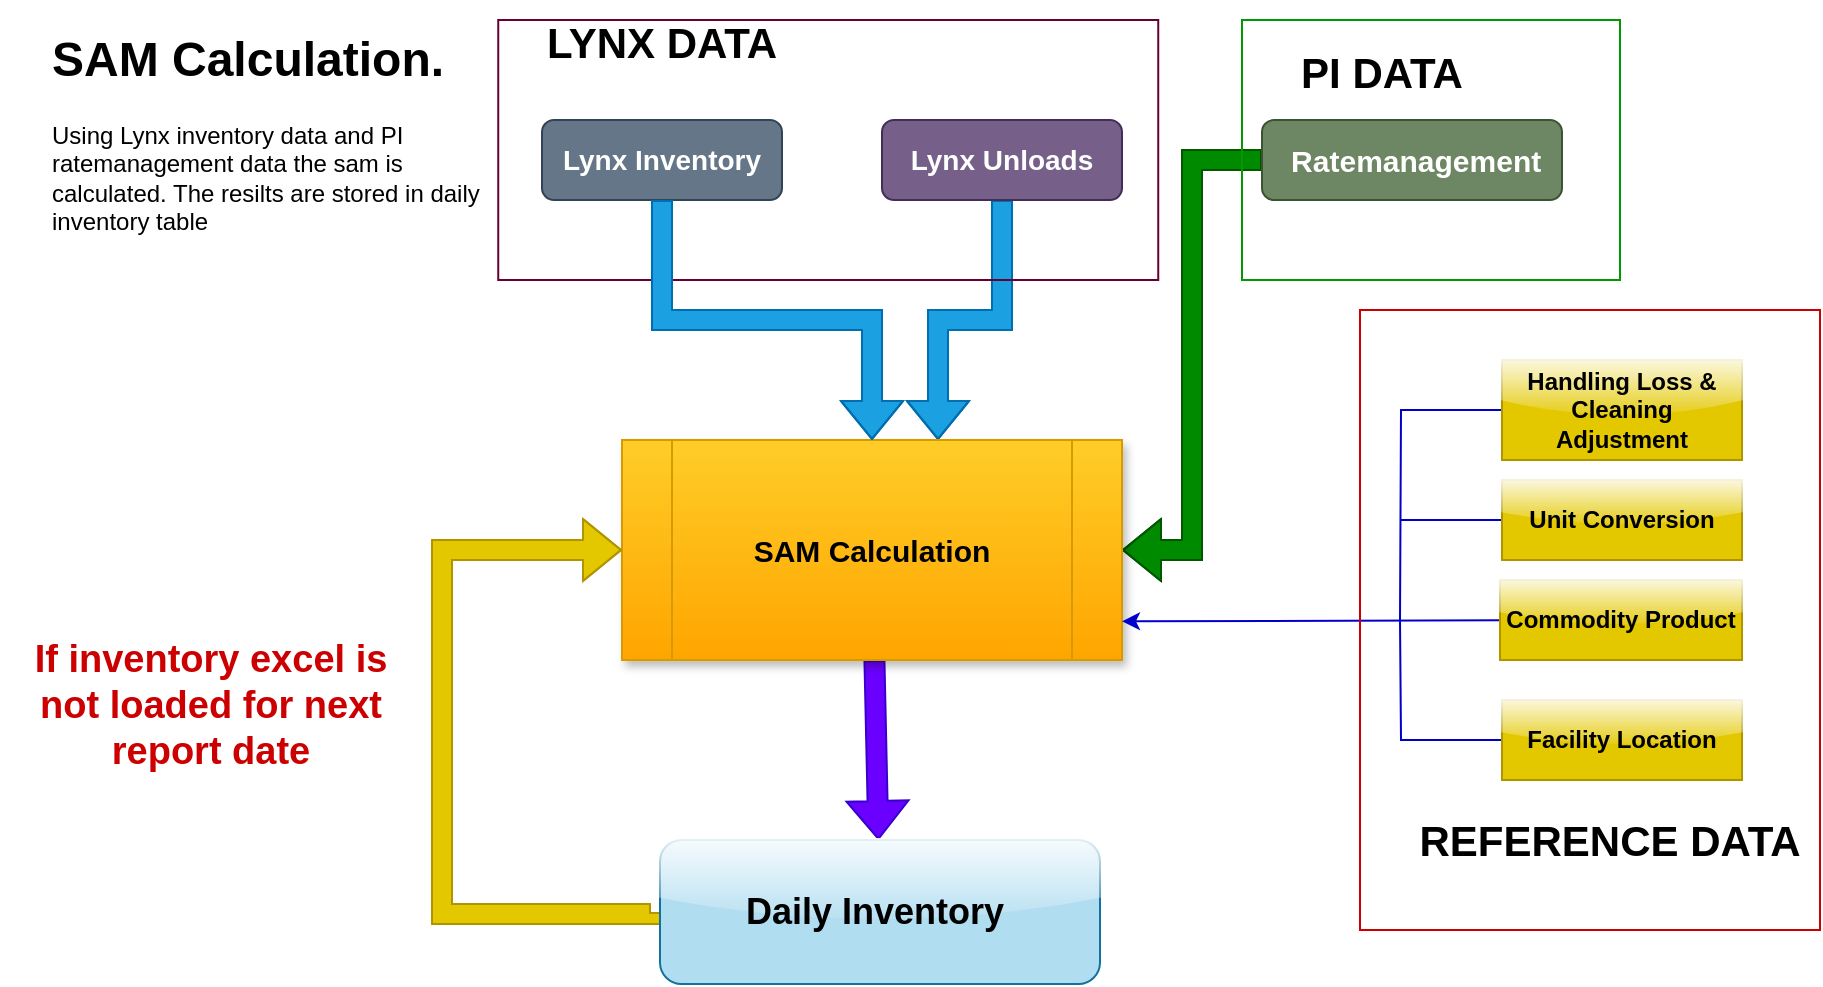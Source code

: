 <mxfile version="12.4.9" type="github"><diagram id="C5RBs43oDa-KdzZeNtuy" name="Page-1"><mxGraphModel dx="1935" dy="627" grid="1" gridSize="10" guides="1" tooltips="1" connect="1" arrows="1" fold="1" page="1" pageScale="1" pageWidth="827" pageHeight="1169" math="0" shadow="0"><root><mxCell id="WIyWlLk6GJQsqaUBKTNV-0"/><mxCell id="WIyWlLk6GJQsqaUBKTNV-1" parent="WIyWlLk6GJQsqaUBKTNV-0"/><mxCell id="WIyWlLk6GJQsqaUBKTNV-3" value="&lt;b&gt;&lt;font style=&quot;font-size: 14px&quot;&gt;Lynx Inventory&lt;/font&gt;&lt;/b&gt;" style="rounded=1;whiteSpace=wrap;html=1;fontSize=12;glass=0;strokeWidth=1;shadow=0;fillColor=#647687;strokeColor=#314354;fontColor=#ffffff;" parent="WIyWlLk6GJQsqaUBKTNV-1" vertex="1"><mxGeometry x="21" y="141" width="120" height="40" as="geometry"/></mxCell><mxCell id="HgL0faMALaCwPU1C9K9T-12" style="edgeStyle=orthogonalEdgeStyle;rounded=0;orthogonalLoop=1;jettySize=auto;html=1;exitX=0.5;exitY=1;exitDx=0;exitDy=0;strokeColor=#006EAF;shape=flexArrow;fillColor=#1ba1e2;entryX=0.632;entryY=0;entryDx=0;entryDy=0;entryPerimeter=0;" edge="1" parent="WIyWlLk6GJQsqaUBKTNV-1" source="HgL0faMALaCwPU1C9K9T-2" target="HgL0faMALaCwPU1C9K9T-8"><mxGeometry relative="1" as="geometry"><mxPoint x="191" y="301" as="targetPoint"/></mxGeometry></mxCell><mxCell id="HgL0faMALaCwPU1C9K9T-2" value="&lt;b&gt;&lt;font style=&quot;font-size: 14px&quot;&gt;Lynx Unloads&lt;/font&gt;&lt;/b&gt;" style="rounded=1;whiteSpace=wrap;html=1;fillColor=#76608a;strokeColor=#432D57;fontColor=#ffffff;" vertex="1" parent="WIyWlLk6GJQsqaUBKTNV-1"><mxGeometry x="191" y="141" width="120" height="40" as="geometry"/></mxCell><mxCell id="HgL0faMALaCwPU1C9K9T-13" style="edgeStyle=orthogonalEdgeStyle;rounded=0;orthogonalLoop=1;jettySize=auto;html=1;entryX=1;entryY=0.5;entryDx=0;entryDy=0;strokeColor=#005700;shape=flexArrow;fillColor=#008a00;" edge="1" parent="WIyWlLk6GJQsqaUBKTNV-1" source="HgL0faMALaCwPU1C9K9T-3" target="HgL0faMALaCwPU1C9K9T-8"><mxGeometry relative="1" as="geometry"/></mxCell><mxCell id="HgL0faMALaCwPU1C9K9T-3" value="&lt;b&gt;&lt;font style=&quot;font-size: 15px&quot;&gt;&amp;nbsp;Ratemanagement&lt;/font&gt;&lt;/b&gt;" style="rounded=1;whiteSpace=wrap;html=1;fillColor=#6d8764;strokeColor=#3A5431;fontColor=#ffffff;" vertex="1" parent="WIyWlLk6GJQsqaUBKTNV-1"><mxGeometry x="381" y="141" width="150" height="40" as="geometry"/></mxCell><mxCell id="HgL0faMALaCwPU1C9K9T-47" value="" style="shape=flexArrow;rounded=0;orthogonalLoop=1;jettySize=auto;html=1;strokeColor=#3700CC;fillColor=#6a00ff;" edge="1" parent="WIyWlLk6GJQsqaUBKTNV-1" source="HgL0faMALaCwPU1C9K9T-8" target="HgL0faMALaCwPU1C9K9T-18"><mxGeometry relative="1" as="geometry"/></mxCell><mxCell id="HgL0faMALaCwPU1C9K9T-8" value="&lt;b&gt;&lt;font style=&quot;font-size: 15px&quot;&gt;SAM Calculation&lt;/font&gt;&lt;/b&gt;" style="shape=process;whiteSpace=wrap;html=1;backgroundOutline=1;rounded=0;shadow=1;glass=0;comic=0;fillColor=#ffcd28;strokeColor=#d79b00;gradientColor=#ffa500;" vertex="1" parent="WIyWlLk6GJQsqaUBKTNV-1"><mxGeometry x="61" y="301" width="250" height="110" as="geometry"/></mxCell><mxCell id="HgL0faMALaCwPU1C9K9T-17" value="&lt;h1&gt;SAM Calculation.&lt;/h1&gt;&lt;div&gt;Using Lynx inventory data and PI ratemanagement data the sam is calculated. The resilts are stored in daily inventory table&amp;nbsp;&lt;/div&gt;" style="text;html=1;strokeColor=none;fillColor=none;spacing=5;spacingTop=-20;whiteSpace=wrap;overflow=hidden;rounded=0;shadow=0;glass=1;comic=0;" vertex="1" parent="WIyWlLk6GJQsqaUBKTNV-1"><mxGeometry x="-229" y="91" width="230" height="140" as="geometry"/></mxCell><mxCell id="HgL0faMALaCwPU1C9K9T-27" style="edgeStyle=orthogonalEdgeStyle;rounded=0;orthogonalLoop=1;jettySize=auto;html=1;exitX=0;exitY=0.5;exitDx=0;exitDy=0;entryX=0;entryY=0.5;entryDx=0;entryDy=0;strokeColor=#B09500;shape=flexArrow;fillColor=#e3c800;" edge="1" parent="WIyWlLk6GJQsqaUBKTNV-1" source="HgL0faMALaCwPU1C9K9T-18" target="HgL0faMALaCwPU1C9K9T-8"><mxGeometry relative="1" as="geometry"><Array as="points"><mxPoint x="-29" y="538"/><mxPoint x="-29" y="356"/></Array></mxGeometry></mxCell><mxCell id="HgL0faMALaCwPU1C9K9T-18" value="&lt;b&gt;&lt;font style=&quot;font-size: 18px&quot;&gt;Daily Inventory&amp;nbsp;&lt;/font&gt;&lt;/b&gt;" style="rounded=1;whiteSpace=wrap;html=1;shadow=0;glass=1;comic=0;strokeColor=#10739e;fillColor=#b1ddf0;" vertex="1" parent="WIyWlLk6GJQsqaUBKTNV-1"><mxGeometry x="80" y="501" width="220" height="72" as="geometry"/></mxCell><mxCell id="HgL0faMALaCwPU1C9K9T-62" style="rounded=0;orthogonalLoop=1;jettySize=auto;html=1;strokeColor=#0000CC;edgeStyle=orthogonalEdgeStyle;endArrow=none;endFill=0;" edge="1" parent="WIyWlLk6GJQsqaUBKTNV-1" source="HgL0faMALaCwPU1C9K9T-20"><mxGeometry relative="1" as="geometry"><mxPoint x="450" y="391" as="targetPoint"/></mxGeometry></mxCell><mxCell id="HgL0faMALaCwPU1C9K9T-20" value="&lt;b&gt;&lt;font color=&quot;#000000&quot;&gt;Handling Loss &amp;amp; Cleaning Adjustment&lt;/font&gt;&lt;/b&gt;" style="rounded=0;whiteSpace=wrap;html=1;shadow=0;glass=1;comic=0;strokeColor=#B09500;fillColor=#e3c800;fontColor=#ffffff;" vertex="1" parent="WIyWlLk6GJQsqaUBKTNV-1"><mxGeometry x="501" y="261" width="120" height="50" as="geometry"/></mxCell><mxCell id="HgL0faMALaCwPU1C9K9T-64" style="edgeStyle=orthogonalEdgeStyle;rounded=0;orthogonalLoop=1;jettySize=auto;html=1;strokeColor=#0000CC;endArrow=none;endFill=0;" edge="1" parent="WIyWlLk6GJQsqaUBKTNV-1" source="HgL0faMALaCwPU1C9K9T-21"><mxGeometry relative="1" as="geometry"><mxPoint x="450" y="341" as="targetPoint"/></mxGeometry></mxCell><mxCell id="HgL0faMALaCwPU1C9K9T-21" value="&lt;b&gt;&lt;font color=&quot;#000000&quot;&gt;Unit Conversion&lt;/font&gt;&lt;/b&gt;" style="rounded=0;whiteSpace=wrap;html=1;shadow=0;glass=1;comic=0;strokeColor=#B09500;fillColor=#e3c800;fontColor=#ffffff;" vertex="1" parent="WIyWlLk6GJQsqaUBKTNV-1"><mxGeometry x="501" y="321" width="120" height="40" as="geometry"/></mxCell><mxCell id="HgL0faMALaCwPU1C9K9T-55" style="edgeStyle=none;rounded=1;orthogonalLoop=1;jettySize=auto;html=1;entryX=1;entryY=0.824;entryDx=0;entryDy=0;entryPerimeter=0;strokeColor=#0000CC;" edge="1" parent="WIyWlLk6GJQsqaUBKTNV-1" source="HgL0faMALaCwPU1C9K9T-22" target="HgL0faMALaCwPU1C9K9T-8"><mxGeometry relative="1" as="geometry"/></mxCell><mxCell id="HgL0faMALaCwPU1C9K9T-22" value="&lt;b&gt;&lt;font color=&quot;#000000&quot;&gt;Commodity Product&lt;/font&gt;&lt;/b&gt;" style="rounded=0;whiteSpace=wrap;html=1;shadow=0;glass=1;comic=0;strokeColor=#B09500;fillColor=#e3c800;fontColor=#ffffff;" vertex="1" parent="WIyWlLk6GJQsqaUBKTNV-1"><mxGeometry x="500" y="371" width="121" height="40" as="geometry"/></mxCell><mxCell id="HgL0faMALaCwPU1C9K9T-63" style="edgeStyle=orthogonalEdgeStyle;rounded=0;orthogonalLoop=1;jettySize=auto;html=1;strokeColor=#0000CC;endArrow=none;endFill=0;" edge="1" parent="WIyWlLk6GJQsqaUBKTNV-1" source="HgL0faMALaCwPU1C9K9T-23"><mxGeometry relative="1" as="geometry"><mxPoint x="450" y="391" as="targetPoint"/></mxGeometry></mxCell><mxCell id="HgL0faMALaCwPU1C9K9T-23" value="&lt;b&gt;&lt;font color=&quot;#000000&quot;&gt;Facility Location&lt;/font&gt;&lt;/b&gt;" style="rounded=0;whiteSpace=wrap;html=1;shadow=0;glass=1;comic=0;strokeColor=#B09500;fillColor=#e3c800;fontColor=#ffffff;" vertex="1" parent="WIyWlLk6GJQsqaUBKTNV-1"><mxGeometry x="501" y="431" width="120" height="40" as="geometry"/></mxCell><mxCell id="HgL0faMALaCwPU1C9K9T-38" value="&lt;b&gt;&lt;font style=&quot;font-size: 21px&quot;&gt;PI DATA&lt;/font&gt;&lt;/b&gt;" style="text;html=1;strokeColor=none;fillColor=none;align=center;verticalAlign=middle;whiteSpace=wrap;rounded=0;shadow=0;glass=1;comic=0;" vertex="1" parent="WIyWlLk6GJQsqaUBKTNV-1"><mxGeometry x="381" y="101" width="120" height="32" as="geometry"/></mxCell><mxCell id="HgL0faMALaCwPU1C9K9T-39" value="&lt;b&gt;&lt;font style=&quot;font-size: 21px&quot;&gt;LYNX DATA&lt;/font&gt;&lt;/b&gt;&lt;span style=&quot;color: rgba(0 , 0 , 0 , 0) ; font-family: monospace ; font-size: 0px ; white-space: nowrap&quot;&gt;%3CmxGraphModel%3E%3Croot%3E%3CmxCell%20id%3D%220%22%2F%3E%3CmxCell%20id%3D%221%22%20parent%3D%220%22%2F%3E%3CmxCell%20id%3D%222%22%20value%3D%22%26lt%3Bb%26gt%3B%26lt%3Bfont%20style%3D%26quot%3Bfont-size%3A%2021px%26quot%3B%26gt%3BPI%20DATA%26lt%3B%2Ffont%26gt%3B%26lt%3B%2Fb%26gt%3B%22%20style%3D%22text%3Bhtml%3D1%3BstrokeColor%3Dnone%3BfillColor%3Dnone%3Balign%3Dcenter%3BverticalAlign%3Dmiddle%3BwhiteSpace%3Dwrap%3Brounded%3D0%3Bshadow%3D0%3Bglass%3D1%3Bcomic%3D0%3B%22%20vertex%3D%221%22%20parent%3D%221%22%3E%3CmxGeometry%20x%3D%22520%22%20y%3D%2240%22%20width%3D%22120%22%20height%3D%2232%22%20as%3D%22geometry%22%2F%3E%3C%2FmxCell%3E%3C%2Froot%3E%3C%2FmxGraphModel%3E&lt;/span&gt;" style="text;html=1;strokeColor=none;fillColor=none;align=center;verticalAlign=middle;whiteSpace=wrap;rounded=0;shadow=0;glass=1;comic=0;" vertex="1" parent="WIyWlLk6GJQsqaUBKTNV-1"><mxGeometry x="21" y="81" width="120" height="42" as="geometry"/></mxCell><mxCell id="HgL0faMALaCwPU1C9K9T-40" value="&lt;span style=&quot;font-size: 21px&quot;&gt;&lt;b&gt;REFERENCE DATA&lt;/b&gt;&lt;/span&gt;" style="text;html=1;strokeColor=none;fillColor=none;align=center;verticalAlign=middle;whiteSpace=wrap;rounded=0;shadow=0;glass=1;comic=0;" vertex="1" parent="WIyWlLk6GJQsqaUBKTNV-1"><mxGeometry x="450" y="480" width="210" height="42" as="geometry"/></mxCell><mxCell id="HgL0faMALaCwPU1C9K9T-42" value="" style="rounded=0;whiteSpace=wrap;html=1;shadow=0;glass=1;comic=0;strokeColor=#009900;fillColor=none;fontStyle=1" vertex="1" parent="WIyWlLk6GJQsqaUBKTNV-1"><mxGeometry x="371" y="91" width="189" height="130" as="geometry"/></mxCell><mxCell id="HgL0faMALaCwPU1C9K9T-43" value="" style="rounded=0;whiteSpace=wrap;html=1;shadow=0;glass=1;comic=0;strokeColor=#CC0000;fillColor=none;" vertex="1" parent="WIyWlLk6GJQsqaUBKTNV-1"><mxGeometry x="430" y="236" width="230" height="310" as="geometry"/></mxCell><mxCell id="HgL0faMALaCwPU1C9K9T-41" value="" style="rounded=0;whiteSpace=wrap;html=1;shadow=0;glass=1;comic=0;strokeColor=#660033;fillColor=none;fontColor=#ffffff;" vertex="1" parent="WIyWlLk6GJQsqaUBKTNV-1"><mxGeometry x="-0.88" y="91" width="330" height="130" as="geometry"/></mxCell><mxCell id="HgL0faMALaCwPU1C9K9T-46" style="edgeStyle=orthogonalEdgeStyle;rounded=0;orthogonalLoop=1;jettySize=auto;html=1;strokeColor=#006EAF;shape=flexArrow;fillColor=#1ba1e2;entryX=0.5;entryY=0;entryDx=0;entryDy=0;" edge="1" parent="WIyWlLk6GJQsqaUBKTNV-1" source="WIyWlLk6GJQsqaUBKTNV-3" target="HgL0faMALaCwPU1C9K9T-8"><mxGeometry relative="1" as="geometry"><mxPoint x="81" y="181" as="sourcePoint"/><mxPoint x="186" y="301" as="targetPoint"/></mxGeometry></mxCell><mxCell id="HgL0faMALaCwPU1C9K9T-65" value="&lt;font color=&quot;#cc0000&quot;&gt;&lt;span style=&quot;font-size: 19px&quot;&gt;&lt;b&gt;If inventory excel is not loaded for next report date&lt;br&gt;&lt;br&gt;&lt;/b&gt;&lt;/span&gt;&lt;/font&gt;" style="text;html=1;strokeColor=none;fillColor=none;align=center;verticalAlign=middle;whiteSpace=wrap;rounded=0;shadow=0;glass=1;comic=0;" vertex="1" parent="WIyWlLk6GJQsqaUBKTNV-1"><mxGeometry x="-250" y="410" width="211" height="70" as="geometry"/></mxCell></root></mxGraphModel></diagram></mxfile>
